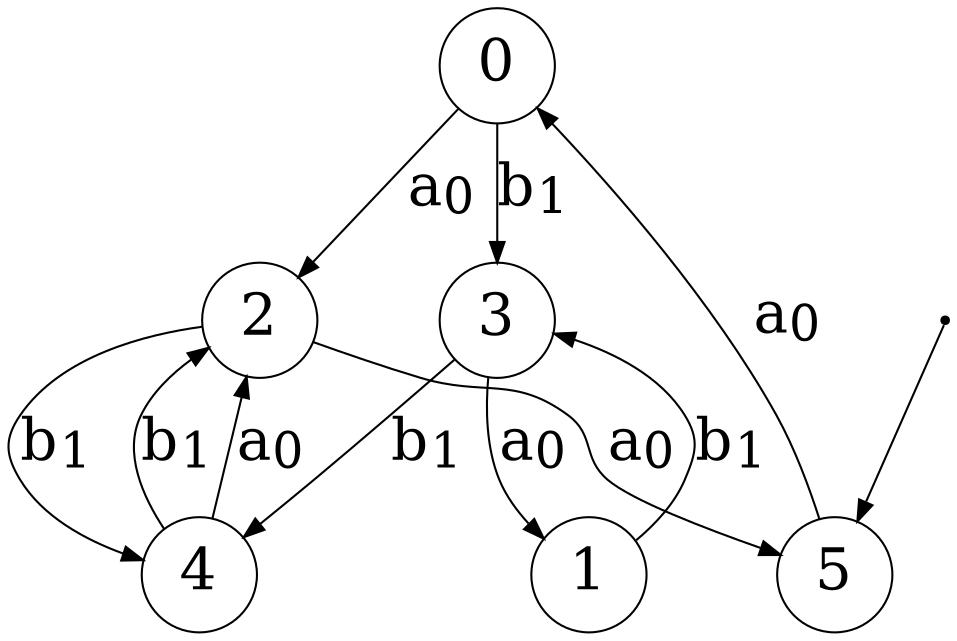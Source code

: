digraph G {
"n0"[label= <0> shape=circle color="black" style=wedged fillcolor="white" style=filled fontsize="28"];
"n1"[label= <1> shape=circle color="black" style=wedged fillcolor="white" style=filled fontsize="28"];
"n2"[label= <2> shape=circle color="black" style=wedged fillcolor="white" style=filled fontsize="28"];
"n3"[label= <3> shape=circle color="black" style=wedged fillcolor="white" style=filled fontsize="28"];
"n4"[label= <4> shape=circle color="black" style=wedged fillcolor="white" style=filled fontsize="28"];
"n5"[label= <5> shape=circle color="black" style=wedged fillcolor="white" style=filled fontsize="28"];
"ArbitraryUnusedNameNoWorriesJustGrooving6"[fontSize=1 shape=point];
{"ArbitraryUnusedNameNoWorriesJustGrooving6"}->{"n5"};
{"n0"}->{"n3"}[label = <b<sub>1</sub>> color="black" arrowhead="normal" style="" fontsize="28"];
{"n0"}->{"n2"}[label = <a<sub>0</sub>> color="black" arrowhead="normal" style="" fontsize="28"];
{"n1"}->{"n3"}[label = <b<sub>1</sub>> color="black" arrowhead="normal" style="" fontsize="28"];
{"n2"}->{"n5"}[label = <a<sub>0</sub>> color="black" arrowhead="normal" style="" fontsize="28"];
{"n2"}->{"n4"}[label = <b<sub>1</sub>> color="black" arrowhead="normal" style="" fontsize="28"];
{"n3"}->{"n4"}[label = <b<sub>1</sub>> color="black" arrowhead="normal" style="" fontsize="28"];
{"n3"}->{"n1"}[label = <a<sub>0</sub>> color="black" arrowhead="normal" style="" fontsize="28"];
{"n4"}->{"n2"}[label = <b<sub>1</sub>> color="black" arrowhead="normal" style="" fontsize="28"];
{"n4"}->{"n2"}[label = <a<sub>0</sub>> color="black" arrowhead="normal" style="" fontsize="28"];
{"n5"}->{"n0"}[label = <a<sub>0</sub>> color="black" arrowhead="normal" style="" fontsize="28"];
}
